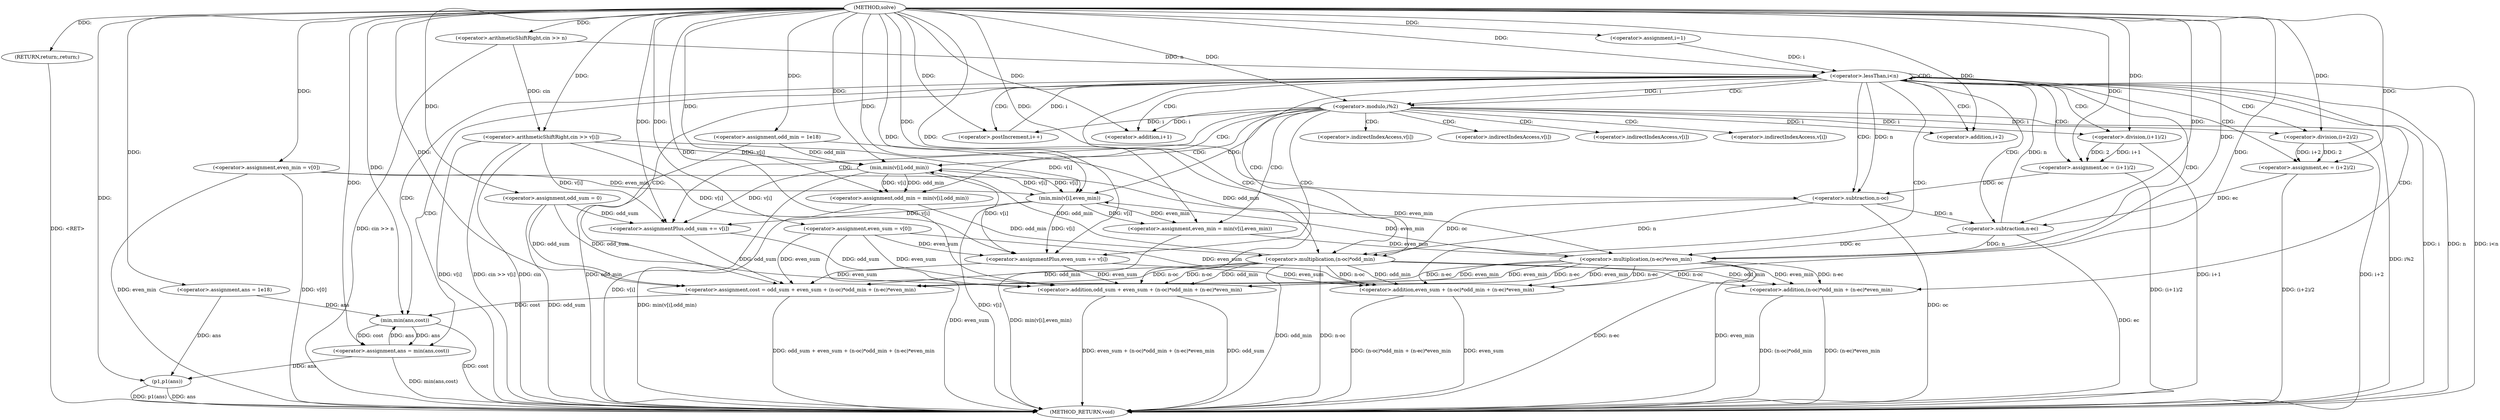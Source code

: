 digraph "solve" {  
"1000108" [label = "(METHOD,solve)" ]
"1000229" [label = "(METHOD_RETURN,void)" ]
"1000111" [label = "(<operator>.arithmeticShiftRight,cin >> n)" ]
"1000122" [label = "(<operator>.assignment,odd_sum = 0)" ]
"1000126" [label = "(<operator>.assignment,even_sum = v[0])" ]
"1000132" [label = "(<operator>.assignment,odd_min = 1e18)" ]
"1000136" [label = "(<operator>.assignment,even_min = v[0])" ]
"1000142" [label = "(<operator>.assignment,ans = 1e18)" ]
"1000226" [label = "(p1,p1(ans))" ]
"1000228" [label = "(RETURN,return;,return;)" ]
"1000116" [label = "(<operator>.arithmeticShiftRight,cin >> v[i])" ]
"1000147" [label = "(<operator>.assignment,i=1)" ]
"1000150" [label = "(<operator>.lessThan,i<n)" ]
"1000153" [label = "(<operator>.postIncrement,i++)" ]
"1000188" [label = "(<operator>.assignment,oc = (i+1)/2)" ]
"1000196" [label = "(<operator>.assignment,ec = (i+2)/2)" ]
"1000204" [label = "(<operator>.assignment,cost = odd_sum + even_sum + (n-oc)*odd_min + (n-ec)*even_min)" ]
"1000221" [label = "(<operator>.assignment,ans = min(ans,cost))" ]
"1000157" [label = "(<operator>.modulo,i%2)" ]
"1000161" [label = "(<operator>.assignmentPlus,odd_sum += v[i])" ]
"1000166" [label = "(<operator>.assignment,odd_min = min(v[i],odd_min))" ]
"1000190" [label = "(<operator>.division,(i+1)/2)" ]
"1000198" [label = "(<operator>.division,(i+2)/2)" ]
"1000206" [label = "(<operator>.addition,odd_sum + even_sum + (n-oc)*odd_min + (n-ec)*even_min)" ]
"1000223" [label = "(min,min(ans,cost))" ]
"1000175" [label = "(<operator>.assignmentPlus,even_sum += v[i])" ]
"1000180" [label = "(<operator>.assignment,even_min = min(v[i],even_min))" ]
"1000191" [label = "(<operator>.addition,i+1)" ]
"1000199" [label = "(<operator>.addition,i+2)" ]
"1000208" [label = "(<operator>.addition,even_sum + (n-oc)*odd_min + (n-ec)*even_min)" ]
"1000168" [label = "(min,min(v[i],odd_min))" ]
"1000210" [label = "(<operator>.addition,(n-oc)*odd_min + (n-ec)*even_min)" ]
"1000182" [label = "(min,min(v[i],even_min))" ]
"1000211" [label = "(<operator>.multiplication,(n-oc)*odd_min)" ]
"1000216" [label = "(<operator>.multiplication,(n-ec)*even_min)" ]
"1000212" [label = "(<operator>.subtraction,n-oc)" ]
"1000217" [label = "(<operator>.subtraction,n-ec)" ]
"1000163" [label = "(<operator>.indirectIndexAccess,v[i])" ]
"1000169" [label = "(<operator>.indirectIndexAccess,v[i])" ]
"1000177" [label = "(<operator>.indirectIndexAccess,v[i])" ]
"1000183" [label = "(<operator>.indirectIndexAccess,v[i])" ]
  "1000111" -> "1000229"  [ label = "DDG: cin >> n"] 
  "1000116" -> "1000229"  [ label = "DDG: cin"] 
  "1000116" -> "1000229"  [ label = "DDG: v[i]"] 
  "1000116" -> "1000229"  [ label = "DDG: cin >> v[i]"] 
  "1000122" -> "1000229"  [ label = "DDG: odd_sum"] 
  "1000126" -> "1000229"  [ label = "DDG: even_sum"] 
  "1000132" -> "1000229"  [ label = "DDG: odd_min"] 
  "1000136" -> "1000229"  [ label = "DDG: even_min"] 
  "1000136" -> "1000229"  [ label = "DDG: v[0]"] 
  "1000150" -> "1000229"  [ label = "DDG: i"] 
  "1000150" -> "1000229"  [ label = "DDG: n"] 
  "1000150" -> "1000229"  [ label = "DDG: i<n"] 
  "1000226" -> "1000229"  [ label = "DDG: ans"] 
  "1000226" -> "1000229"  [ label = "DDG: p1(ans)"] 
  "1000157" -> "1000229"  [ label = "DDG: i%2"] 
  "1000182" -> "1000229"  [ label = "DDG: v[i]"] 
  "1000180" -> "1000229"  [ label = "DDG: min(v[i],even_min)"] 
  "1000168" -> "1000229"  [ label = "DDG: v[i]"] 
  "1000166" -> "1000229"  [ label = "DDG: min(v[i],odd_min)"] 
  "1000190" -> "1000229"  [ label = "DDG: i+1"] 
  "1000188" -> "1000229"  [ label = "DDG: (i+1)/2"] 
  "1000198" -> "1000229"  [ label = "DDG: i+2"] 
  "1000196" -> "1000229"  [ label = "DDG: (i+2)/2"] 
  "1000206" -> "1000229"  [ label = "DDG: odd_sum"] 
  "1000208" -> "1000229"  [ label = "DDG: even_sum"] 
  "1000212" -> "1000229"  [ label = "DDG: oc"] 
  "1000211" -> "1000229"  [ label = "DDG: n-oc"] 
  "1000211" -> "1000229"  [ label = "DDG: odd_min"] 
  "1000210" -> "1000229"  [ label = "DDG: (n-oc)*odd_min"] 
  "1000217" -> "1000229"  [ label = "DDG: ec"] 
  "1000216" -> "1000229"  [ label = "DDG: n-ec"] 
  "1000216" -> "1000229"  [ label = "DDG: even_min"] 
  "1000210" -> "1000229"  [ label = "DDG: (n-ec)*even_min"] 
  "1000208" -> "1000229"  [ label = "DDG: (n-oc)*odd_min + (n-ec)*even_min"] 
  "1000206" -> "1000229"  [ label = "DDG: even_sum + (n-oc)*odd_min + (n-ec)*even_min"] 
  "1000204" -> "1000229"  [ label = "DDG: odd_sum + even_sum + (n-oc)*odd_min + (n-ec)*even_min"] 
  "1000223" -> "1000229"  [ label = "DDG: cost"] 
  "1000221" -> "1000229"  [ label = "DDG: min(ans,cost)"] 
  "1000228" -> "1000229"  [ label = "DDG: <RET>"] 
  "1000108" -> "1000122"  [ label = "DDG: "] 
  "1000108" -> "1000132"  [ label = "DDG: "] 
  "1000108" -> "1000142"  [ label = "DDG: "] 
  "1000108" -> "1000228"  [ label = "DDG: "] 
  "1000108" -> "1000111"  [ label = "DDG: "] 
  "1000108" -> "1000126"  [ label = "DDG: "] 
  "1000108" -> "1000136"  [ label = "DDG: "] 
  "1000108" -> "1000147"  [ label = "DDG: "] 
  "1000142" -> "1000226"  [ label = "DDG: ans"] 
  "1000221" -> "1000226"  [ label = "DDG: ans"] 
  "1000108" -> "1000226"  [ label = "DDG: "] 
  "1000111" -> "1000116"  [ label = "DDG: cin"] 
  "1000108" -> "1000116"  [ label = "DDG: "] 
  "1000147" -> "1000150"  [ label = "DDG: i"] 
  "1000153" -> "1000150"  [ label = "DDG: i"] 
  "1000108" -> "1000150"  [ label = "DDG: "] 
  "1000111" -> "1000150"  [ label = "DDG: n"] 
  "1000217" -> "1000150"  [ label = "DDG: n"] 
  "1000108" -> "1000153"  [ label = "DDG: "] 
  "1000157" -> "1000153"  [ label = "DDG: i"] 
  "1000190" -> "1000188"  [ label = "DDG: i+1"] 
  "1000190" -> "1000188"  [ label = "DDG: 2"] 
  "1000198" -> "1000196"  [ label = "DDG: 2"] 
  "1000198" -> "1000196"  [ label = "DDG: i+2"] 
  "1000122" -> "1000204"  [ label = "DDG: odd_sum"] 
  "1000161" -> "1000204"  [ label = "DDG: odd_sum"] 
  "1000108" -> "1000204"  [ label = "DDG: "] 
  "1000126" -> "1000204"  [ label = "DDG: even_sum"] 
  "1000175" -> "1000204"  [ label = "DDG: even_sum"] 
  "1000216" -> "1000204"  [ label = "DDG: even_min"] 
  "1000216" -> "1000204"  [ label = "DDG: n-ec"] 
  "1000211" -> "1000204"  [ label = "DDG: odd_min"] 
  "1000211" -> "1000204"  [ label = "DDG: n-oc"] 
  "1000223" -> "1000221"  [ label = "DDG: cost"] 
  "1000223" -> "1000221"  [ label = "DDG: ans"] 
  "1000108" -> "1000188"  [ label = "DDG: "] 
  "1000108" -> "1000196"  [ label = "DDG: "] 
  "1000108" -> "1000221"  [ label = "DDG: "] 
  "1000150" -> "1000157"  [ label = "DDG: i"] 
  "1000108" -> "1000157"  [ label = "DDG: "] 
  "1000116" -> "1000161"  [ label = "DDG: v[i]"] 
  "1000182" -> "1000161"  [ label = "DDG: v[i]"] 
  "1000168" -> "1000161"  [ label = "DDG: v[i]"] 
  "1000168" -> "1000166"  [ label = "DDG: odd_min"] 
  "1000168" -> "1000166"  [ label = "DDG: v[i]"] 
  "1000108" -> "1000190"  [ label = "DDG: "] 
  "1000157" -> "1000190"  [ label = "DDG: i"] 
  "1000108" -> "1000198"  [ label = "DDG: "] 
  "1000157" -> "1000198"  [ label = "DDG: i"] 
  "1000122" -> "1000206"  [ label = "DDG: odd_sum"] 
  "1000161" -> "1000206"  [ label = "DDG: odd_sum"] 
  "1000108" -> "1000206"  [ label = "DDG: "] 
  "1000126" -> "1000206"  [ label = "DDG: even_sum"] 
  "1000175" -> "1000206"  [ label = "DDG: even_sum"] 
  "1000216" -> "1000206"  [ label = "DDG: even_min"] 
  "1000216" -> "1000206"  [ label = "DDG: n-ec"] 
  "1000211" -> "1000206"  [ label = "DDG: odd_min"] 
  "1000211" -> "1000206"  [ label = "DDG: n-oc"] 
  "1000142" -> "1000223"  [ label = "DDG: ans"] 
  "1000221" -> "1000223"  [ label = "DDG: ans"] 
  "1000108" -> "1000223"  [ label = "DDG: "] 
  "1000204" -> "1000223"  [ label = "DDG: cost"] 
  "1000122" -> "1000161"  [ label = "DDG: odd_sum"] 
  "1000108" -> "1000161"  [ label = "DDG: "] 
  "1000108" -> "1000166"  [ label = "DDG: "] 
  "1000116" -> "1000175"  [ label = "DDG: v[i]"] 
  "1000182" -> "1000175"  [ label = "DDG: v[i]"] 
  "1000168" -> "1000175"  [ label = "DDG: v[i]"] 
  "1000182" -> "1000180"  [ label = "DDG: v[i]"] 
  "1000182" -> "1000180"  [ label = "DDG: even_min"] 
  "1000157" -> "1000191"  [ label = "DDG: i"] 
  "1000108" -> "1000191"  [ label = "DDG: "] 
  "1000108" -> "1000199"  [ label = "DDG: "] 
  "1000157" -> "1000199"  [ label = "DDG: i"] 
  "1000126" -> "1000208"  [ label = "DDG: even_sum"] 
  "1000175" -> "1000208"  [ label = "DDG: even_sum"] 
  "1000108" -> "1000208"  [ label = "DDG: "] 
  "1000216" -> "1000208"  [ label = "DDG: even_min"] 
  "1000216" -> "1000208"  [ label = "DDG: n-ec"] 
  "1000211" -> "1000208"  [ label = "DDG: odd_min"] 
  "1000211" -> "1000208"  [ label = "DDG: n-oc"] 
  "1000116" -> "1000168"  [ label = "DDG: v[i]"] 
  "1000182" -> "1000168"  [ label = "DDG: v[i]"] 
  "1000132" -> "1000168"  [ label = "DDG: odd_min"] 
  "1000211" -> "1000168"  [ label = "DDG: odd_min"] 
  "1000108" -> "1000168"  [ label = "DDG: "] 
  "1000126" -> "1000175"  [ label = "DDG: even_sum"] 
  "1000108" -> "1000175"  [ label = "DDG: "] 
  "1000108" -> "1000180"  [ label = "DDG: "] 
  "1000211" -> "1000210"  [ label = "DDG: odd_min"] 
  "1000211" -> "1000210"  [ label = "DDG: n-oc"] 
  "1000216" -> "1000210"  [ label = "DDG: even_min"] 
  "1000216" -> "1000210"  [ label = "DDG: n-ec"] 
  "1000116" -> "1000182"  [ label = "DDG: v[i]"] 
  "1000168" -> "1000182"  [ label = "DDG: v[i]"] 
  "1000136" -> "1000182"  [ label = "DDG: even_min"] 
  "1000216" -> "1000182"  [ label = "DDG: even_min"] 
  "1000108" -> "1000182"  [ label = "DDG: "] 
  "1000212" -> "1000211"  [ label = "DDG: oc"] 
  "1000212" -> "1000211"  [ label = "DDG: n"] 
  "1000132" -> "1000211"  [ label = "DDG: odd_min"] 
  "1000166" -> "1000211"  [ label = "DDG: odd_min"] 
  "1000108" -> "1000211"  [ label = "DDG: "] 
  "1000217" -> "1000216"  [ label = "DDG: n"] 
  "1000217" -> "1000216"  [ label = "DDG: ec"] 
  "1000136" -> "1000216"  [ label = "DDG: even_min"] 
  "1000180" -> "1000216"  [ label = "DDG: even_min"] 
  "1000108" -> "1000216"  [ label = "DDG: "] 
  "1000150" -> "1000212"  [ label = "DDG: n"] 
  "1000108" -> "1000212"  [ label = "DDG: "] 
  "1000188" -> "1000212"  [ label = "DDG: oc"] 
  "1000212" -> "1000217"  [ label = "DDG: n"] 
  "1000108" -> "1000217"  [ label = "DDG: "] 
  "1000196" -> "1000217"  [ label = "DDG: ec"] 
  "1000150" -> "1000153"  [ label = "CDG: "] 
  "1000150" -> "1000211"  [ label = "CDG: "] 
  "1000150" -> "1000191"  [ label = "CDG: "] 
  "1000150" -> "1000221"  [ label = "CDG: "] 
  "1000150" -> "1000208"  [ label = "CDG: "] 
  "1000150" -> "1000199"  [ label = "CDG: "] 
  "1000150" -> "1000150"  [ label = "CDG: "] 
  "1000150" -> "1000216"  [ label = "CDG: "] 
  "1000150" -> "1000212"  [ label = "CDG: "] 
  "1000150" -> "1000157"  [ label = "CDG: "] 
  "1000150" -> "1000204"  [ label = "CDG: "] 
  "1000150" -> "1000196"  [ label = "CDG: "] 
  "1000150" -> "1000210"  [ label = "CDG: "] 
  "1000150" -> "1000188"  [ label = "CDG: "] 
  "1000150" -> "1000206"  [ label = "CDG: "] 
  "1000150" -> "1000190"  [ label = "CDG: "] 
  "1000150" -> "1000217"  [ label = "CDG: "] 
  "1000150" -> "1000223"  [ label = "CDG: "] 
  "1000150" -> "1000198"  [ label = "CDG: "] 
  "1000157" -> "1000161"  [ label = "CDG: "] 
  "1000157" -> "1000182"  [ label = "CDG: "] 
  "1000157" -> "1000166"  [ label = "CDG: "] 
  "1000157" -> "1000180"  [ label = "CDG: "] 
  "1000157" -> "1000183"  [ label = "CDG: "] 
  "1000157" -> "1000169"  [ label = "CDG: "] 
  "1000157" -> "1000163"  [ label = "CDG: "] 
  "1000157" -> "1000168"  [ label = "CDG: "] 
  "1000157" -> "1000175"  [ label = "CDG: "] 
  "1000157" -> "1000177"  [ label = "CDG: "] 
}
